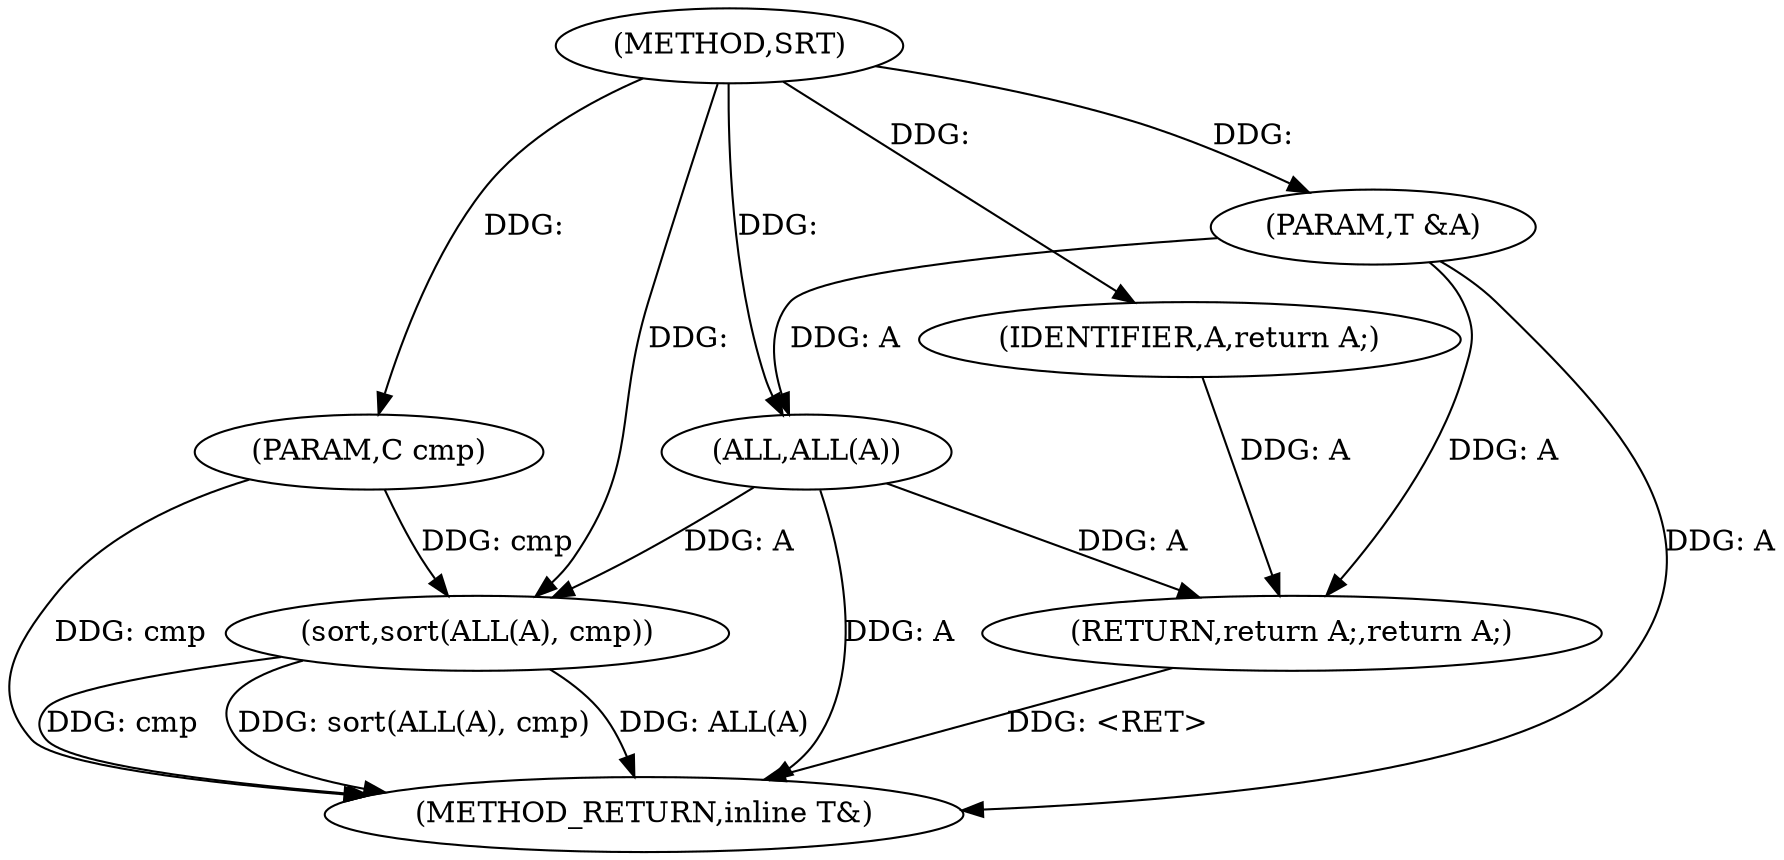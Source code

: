 digraph "SRT" {  
"1001304" [label = "(METHOD,SRT)" ]
"1001314" [label = "(METHOD_RETURN,inline T&)" ]
"1001305" [label = "(PARAM,T &A)" ]
"1001306" [label = "(PARAM,C cmp)" ]
"1001308" [label = "(sort,sort(ALL(A), cmp))" ]
"1001312" [label = "(RETURN,return A;,return A;)" ]
"1001313" [label = "(IDENTIFIER,A,return A;)" ]
"1001309" [label = "(ALL,ALL(A))" ]
  "1001305" -> "1001314"  [ label = "DDG: A"] 
  "1001306" -> "1001314"  [ label = "DDG: cmp"] 
  "1001309" -> "1001314"  [ label = "DDG: A"] 
  "1001308" -> "1001314"  [ label = "DDG: ALL(A)"] 
  "1001308" -> "1001314"  [ label = "DDG: cmp"] 
  "1001308" -> "1001314"  [ label = "DDG: sort(ALL(A), cmp)"] 
  "1001312" -> "1001314"  [ label = "DDG: <RET>"] 
  "1001304" -> "1001305"  [ label = "DDG: "] 
  "1001304" -> "1001306"  [ label = "DDG: "] 
  "1001313" -> "1001312"  [ label = "DDG: A"] 
  "1001309" -> "1001312"  [ label = "DDG: A"] 
  "1001305" -> "1001312"  [ label = "DDG: A"] 
  "1001309" -> "1001308"  [ label = "DDG: A"] 
  "1001306" -> "1001308"  [ label = "DDG: cmp"] 
  "1001304" -> "1001308"  [ label = "DDG: "] 
  "1001304" -> "1001313"  [ label = "DDG: "] 
  "1001305" -> "1001309"  [ label = "DDG: A"] 
  "1001304" -> "1001309"  [ label = "DDG: "] 
}
